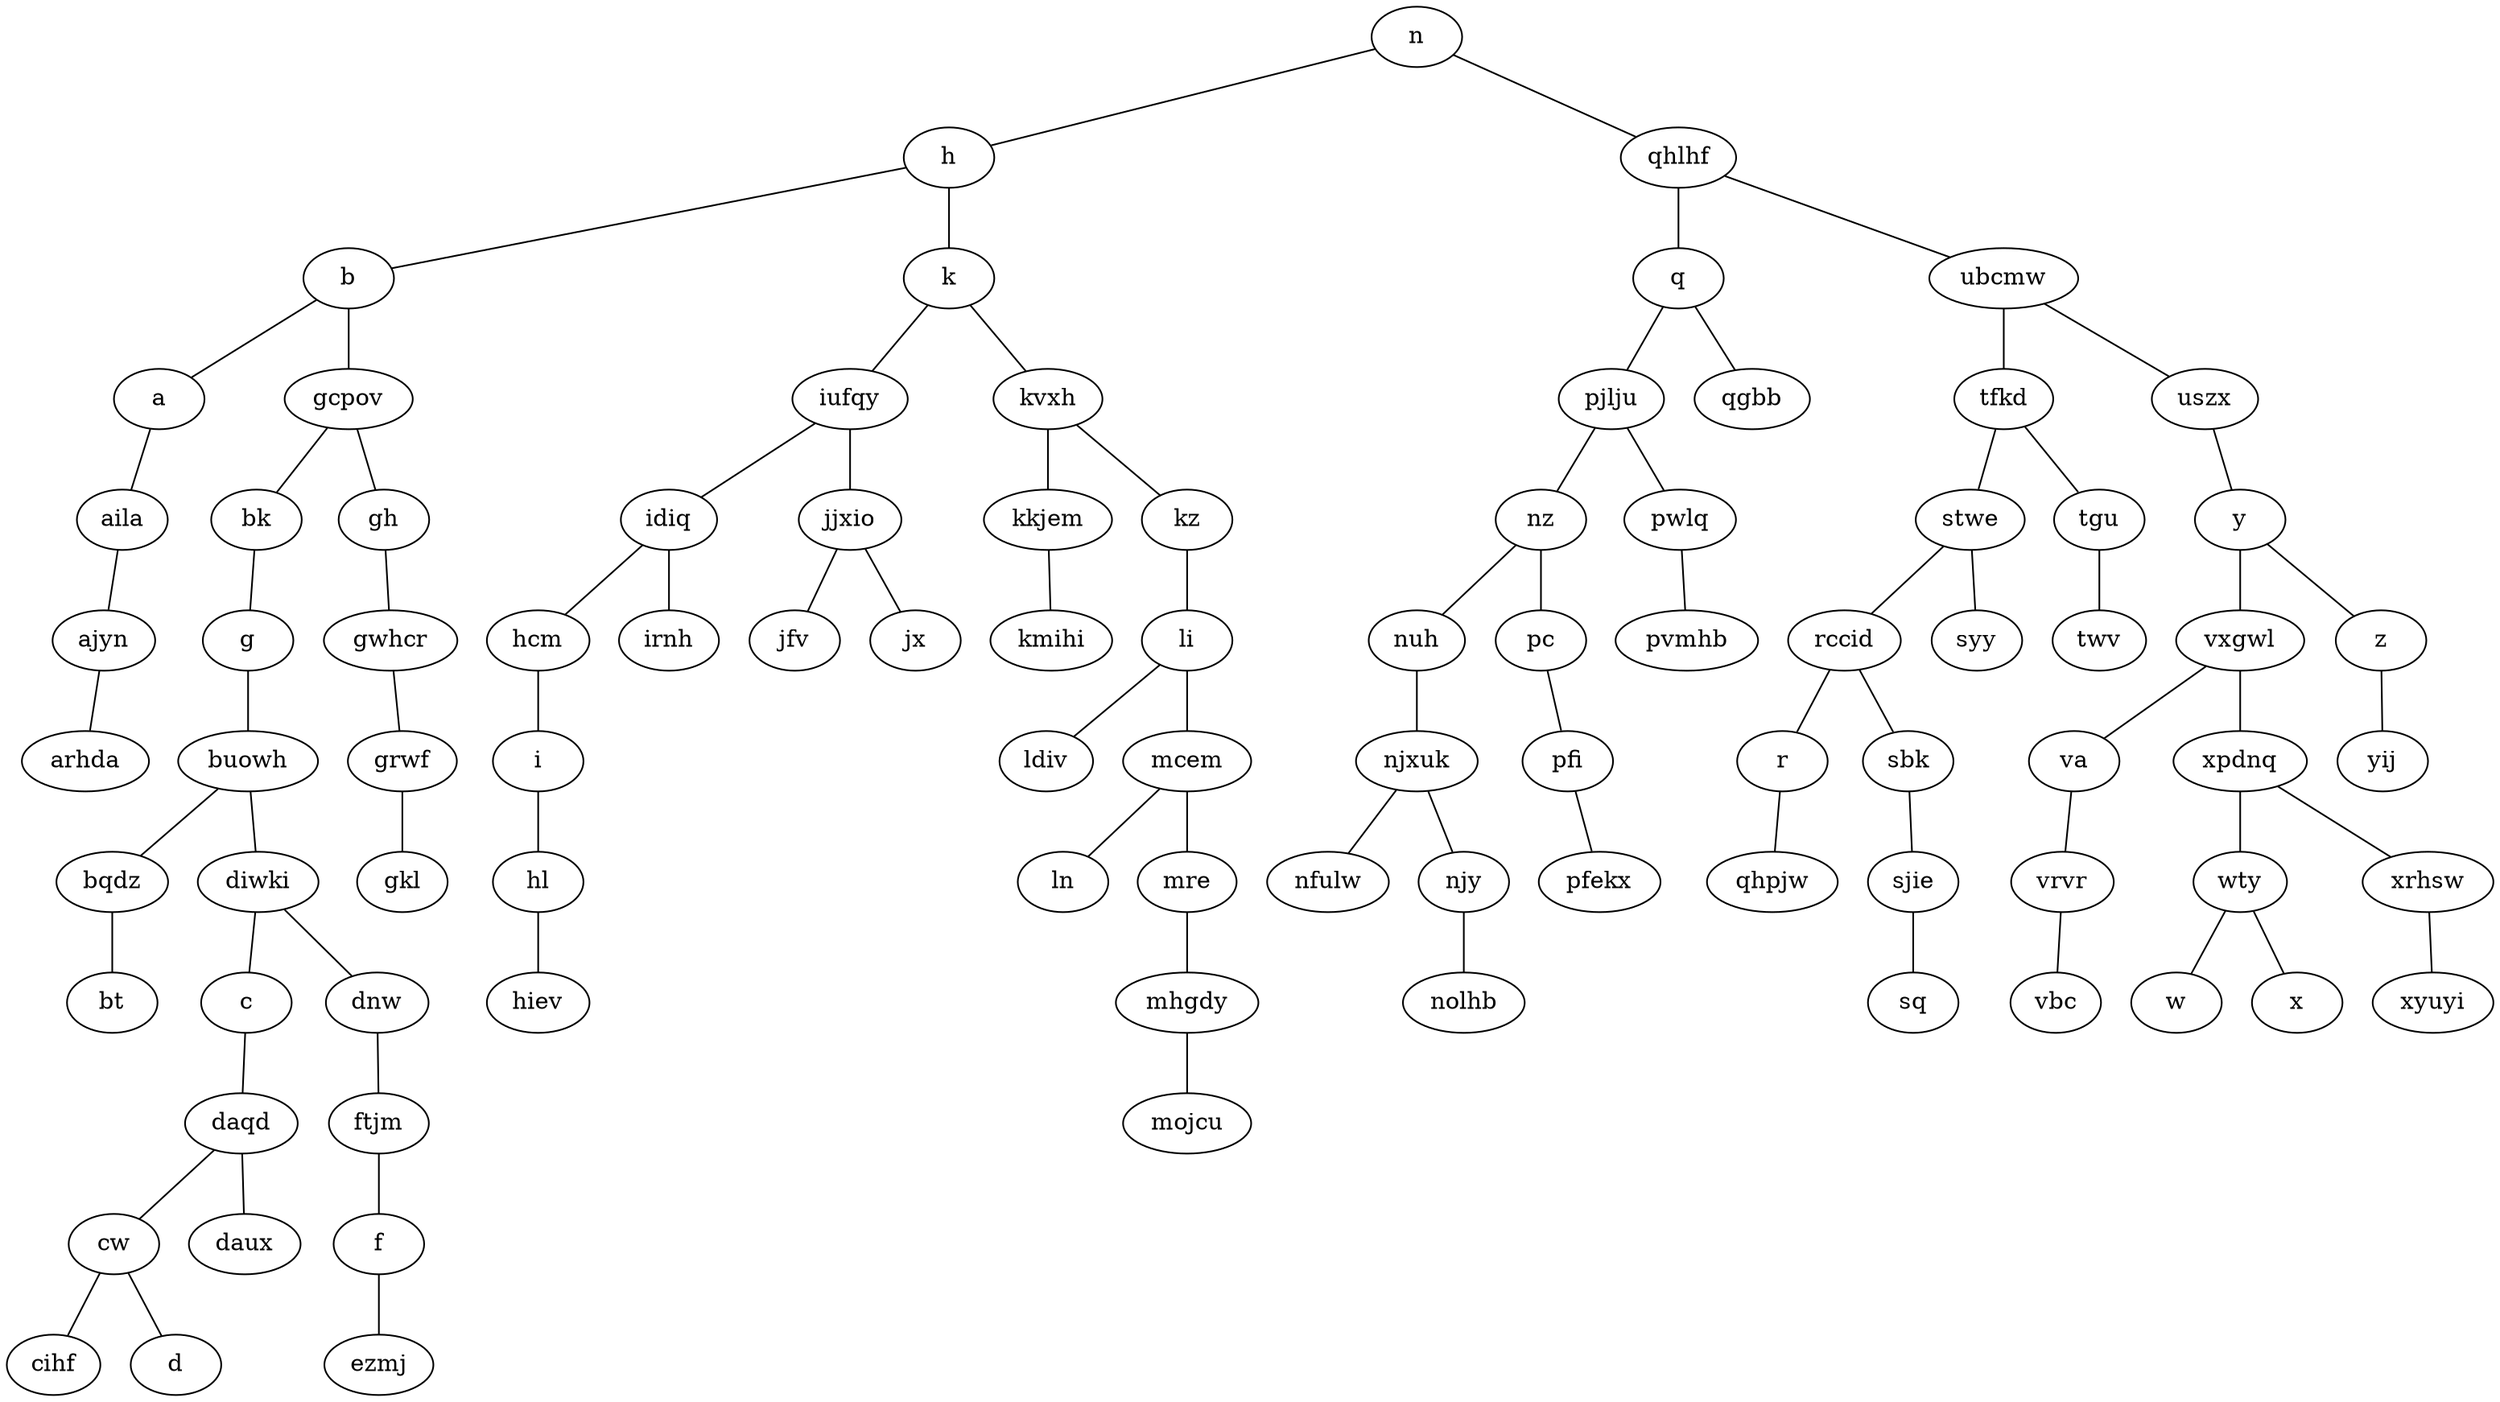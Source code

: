 graph rbtree {
n -- h
n -- qhlhf;
h -- b
h -- k;
qhlhf -- q
qhlhf -- ubcmw;
b -- a
b -- gcpov;
k -- iufqy
k -- kvxh;
q -- pjlju
q -- qgbb;
ubcmw -- tfkd
ubcmw -- uszx;
a -- aila;
gcpov -- bk
gcpov -- gh;
iufqy -- idiq
iufqy -- jjxio;
kvxh -- kkjem
kvxh -- kz;
pjlju -- nz
pjlju -- pwlq;
tfkd -- stwe
tfkd -- tgu;
uszx -- y;
aila -- ajyn;
bk -- g;
gh -- gwhcr;
idiq -- hcm
idiq -- irnh;
jjxio -- jfv
jjxio -- jx;
kkjem -- kmihi;
kz -- li;
nz -- nuh
nz -- pc;
pwlq -- pvmhb
stwe -- rccid
stwe -- syy;
tgu -- twv;
y -- vxgwl
y -- z;
ajyn -- arhda;
g -- buowh
gwhcr -- grwf
hcm -- i;
li -- ldiv
li -- mcem;
nuh -- njxuk
pc -- pfi;
rccid -- r
rccid -- sbk;
vxgwl -- va
vxgwl -- xpdnq;
z -- yij
buowh -- bqdz
buowh -- diwki;
grwf -- gkl
i -- hl
mcem -- ln
mcem -- mre;
njxuk -- nfulw
njxuk -- njy;
pfi -- pfekx
r -- qhpjw
sbk -- sjie;
va -- vrvr;
xpdnq -- wty
xpdnq -- xrhsw;
bqdz -- bt;
diwki -- c
diwki -- dnw;
hl -- hiev
mre -- mhgdy
njy -- nolhb;
sjie -- sq;
vrvr -- vbc
wty -- w
wty -- x;
xrhsw -- xyuyi;
c -- daqd;
dnw -- ftjm;
mhgdy -- mojcu;
daqd -- cw
daqd -- daux;
ftjm -- f
cw -- cihf
cw -- d;
f -- ezmj
}
